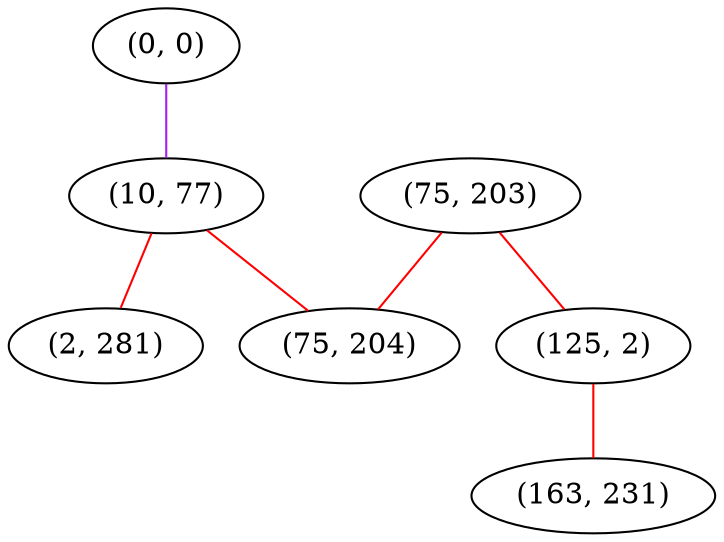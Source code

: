graph "" {
"(0, 0)";
"(75, 203)";
"(10, 77)";
"(125, 2)";
"(2, 281)";
"(163, 231)";
"(75, 204)";
"(0, 0)" -- "(10, 77)"  [color=purple, key=0, weight=4];
"(75, 203)" -- "(125, 2)"  [color=red, key=0, weight=1];
"(75, 203)" -- "(75, 204)"  [color=red, key=0, weight=1];
"(10, 77)" -- "(75, 204)"  [color=red, key=0, weight=1];
"(10, 77)" -- "(2, 281)"  [color=red, key=0, weight=1];
"(125, 2)" -- "(163, 231)"  [color=red, key=0, weight=1];
}
